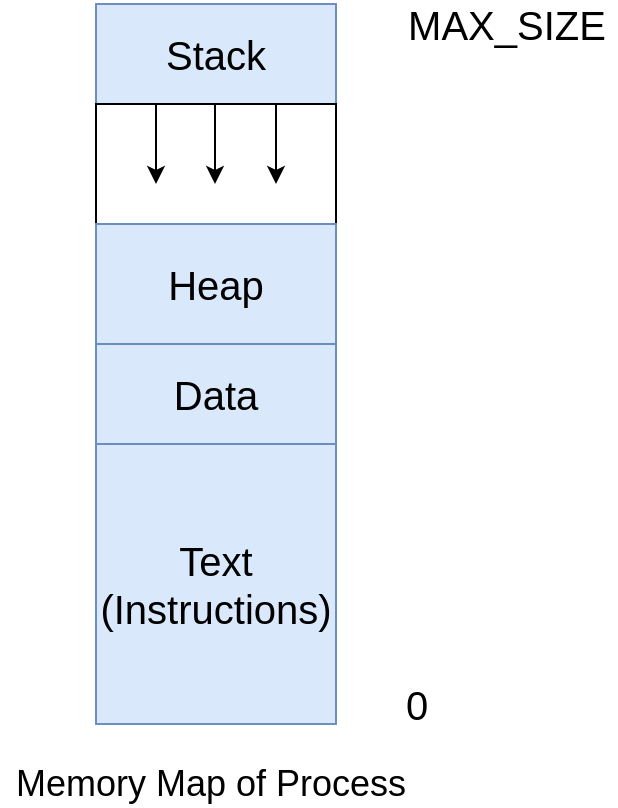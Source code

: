 <mxfile version="13.4.0" type="github">
  <diagram id="jDhGPHNopy-ATVGIMy4a" name="Page-1">
    <mxGraphModel dx="2066" dy="1105" grid="1" gridSize="10" guides="1" tooltips="1" connect="1" arrows="1" fold="1" page="1" pageScale="1" pageWidth="827" pageHeight="1169" math="0" shadow="0">
      <root>
        <mxCell id="0" />
        <mxCell id="1" parent="0" />
        <mxCell id="gmsf3eCMzc45QmMlYEc1-1" value="&lt;font style=&quot;font-size: 20px&quot;&gt;Stack&lt;/font&gt;" style="rounded=0;whiteSpace=wrap;html=1;fillColor=#dae8fc;strokeColor=#6c8ebf;" vertex="1" parent="1">
          <mxGeometry x="200" y="260" width="120" height="50" as="geometry" />
        </mxCell>
        <mxCell id="gmsf3eCMzc45QmMlYEc1-2" value="" style="rounded=0;whiteSpace=wrap;html=1;" vertex="1" parent="1">
          <mxGeometry x="200" y="310" width="120" height="60" as="geometry" />
        </mxCell>
        <mxCell id="gmsf3eCMzc45QmMlYEc1-3" value="&lt;font style=&quot;font-size: 20px&quot;&gt;Heap&lt;/font&gt;" style="rounded=0;whiteSpace=wrap;html=1;fillColor=#dae8fc;strokeColor=#6c8ebf;" vertex="1" parent="1">
          <mxGeometry x="200" y="370" width="120" height="60" as="geometry" />
        </mxCell>
        <mxCell id="gmsf3eCMzc45QmMlYEc1-4" value="&lt;font style=&quot;font-size: 20px&quot;&gt;Data&lt;/font&gt;" style="rounded=0;whiteSpace=wrap;html=1;fillColor=#dae8fc;strokeColor=#6c8ebf;" vertex="1" parent="1">
          <mxGeometry x="200" y="430" width="120" height="50" as="geometry" />
        </mxCell>
        <mxCell id="gmsf3eCMzc45QmMlYEc1-5" value="&lt;font style=&quot;font-size: 20px&quot;&gt;Text&lt;br&gt;(Instructions)&lt;/font&gt;" style="rounded=0;whiteSpace=wrap;html=1;fillColor=#dae8fc;strokeColor=#6c8ebf;" vertex="1" parent="1">
          <mxGeometry x="200" y="480" width="120" height="140" as="geometry" />
        </mxCell>
        <mxCell id="gmsf3eCMzc45QmMlYEc1-7" value="" style="endArrow=classic;html=1;" edge="1" parent="1">
          <mxGeometry width="50" height="50" relative="1" as="geometry">
            <mxPoint x="230" y="310" as="sourcePoint" />
            <mxPoint x="230" y="350" as="targetPoint" />
          </mxGeometry>
        </mxCell>
        <mxCell id="gmsf3eCMzc45QmMlYEc1-8" value="" style="endArrow=classic;html=1;" edge="1" parent="1">
          <mxGeometry width="50" height="50" relative="1" as="geometry">
            <mxPoint x="259.5" y="310" as="sourcePoint" />
            <mxPoint x="259.5" y="350" as="targetPoint" />
          </mxGeometry>
        </mxCell>
        <mxCell id="gmsf3eCMzc45QmMlYEc1-9" value="" style="endArrow=classic;html=1;" edge="1" parent="1">
          <mxGeometry width="50" height="50" relative="1" as="geometry">
            <mxPoint x="290" y="310" as="sourcePoint" />
            <mxPoint x="290" y="350" as="targetPoint" />
          </mxGeometry>
        </mxCell>
        <mxCell id="gmsf3eCMzc45QmMlYEc1-10" value="&lt;font style=&quot;font-size: 20px&quot;&gt;0&lt;/font&gt;" style="text;html=1;align=center;verticalAlign=middle;resizable=0;points=[];autosize=1;" vertex="1" parent="1">
          <mxGeometry x="345" y="600" width="30" height="20" as="geometry" />
        </mxCell>
        <mxCell id="gmsf3eCMzc45QmMlYEc1-11" value="&lt;font style=&quot;font-size: 20px&quot;&gt;MAX_SIZE&lt;/font&gt;" style="text;html=1;align=center;verticalAlign=middle;resizable=0;points=[];autosize=1;" vertex="1" parent="1">
          <mxGeometry x="350" y="260" width="110" height="20" as="geometry" />
        </mxCell>
        <mxCell id="gmsf3eCMzc45QmMlYEc1-12" value="&lt;font style=&quot;font-size: 18px&quot;&gt;Memory Map of Process&lt;/font&gt;" style="text;html=1;align=center;verticalAlign=middle;resizable=0;points=[];autosize=1;" vertex="1" parent="1">
          <mxGeometry x="152" y="640" width="210" height="20" as="geometry" />
        </mxCell>
      </root>
    </mxGraphModel>
  </diagram>
</mxfile>

